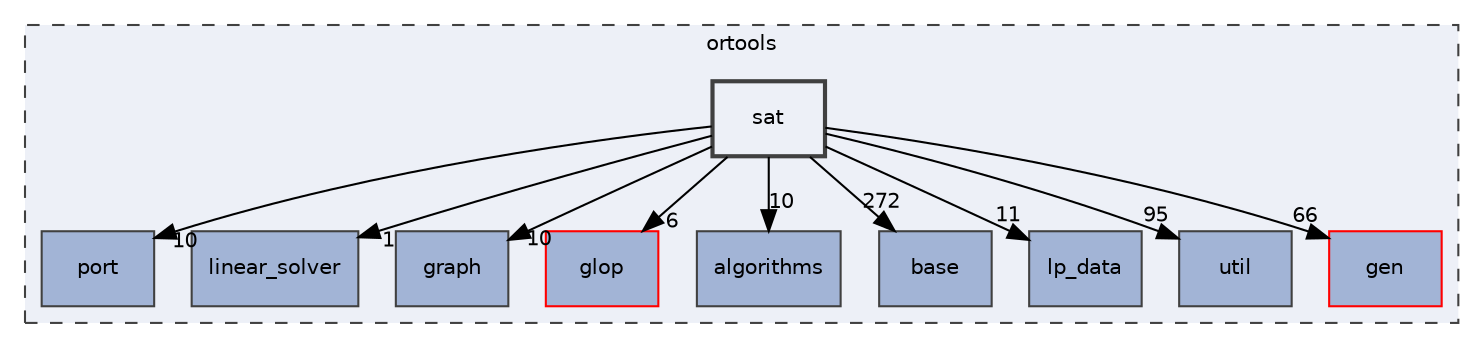 digraph "sat"
{
 // LATEX_PDF_SIZE
  edge [fontname="Helvetica",fontsize="10",labelfontname="Helvetica",labelfontsize="10"];
  node [fontname="Helvetica",fontsize="10",shape=record];
  compound=true
  subgraph clusterdir_a7cc1eeded8f693d0da6c729bc88c45a {
    graph [ bgcolor="#edf0f7", pencolor="grey25", style="filled,dashed,", label="ortools", fontname="Helvetica", fontsize="10", URL="dir_a7cc1eeded8f693d0da6c729bc88c45a.html"]
  dir_1d809996d73818785b8e0bc2ff6c7fae [shape=box, label="port", style="filled,", fillcolor="#a2b4d6", color="grey25", URL="dir_1d809996d73818785b8e0bc2ff6c7fae.html"];
  dir_4d3a5a688e4550f3d7725aaa5ab9c27b [shape=box, label="linear_solver", style="filled,", fillcolor="#a2b4d6", color="grey25", URL="dir_4d3a5a688e4550f3d7725aaa5ab9c27b.html"];
  dir_725f3a5915051842f84e3ea508be2a62 [shape=box, label="graph", style="filled,", fillcolor="#a2b4d6", color="grey25", URL="dir_725f3a5915051842f84e3ea508be2a62.html"];
  dir_747248fa8ec2ebcb4d8ad85ced34db0b [shape=box, label="glop", style="filled,", fillcolor="#a2b4d6", color="red", URL="dir_747248fa8ec2ebcb4d8ad85ced34db0b.html"];
  dir_80dda7a75b0dfcf996988638a63eb03a [shape=box, label="algorithms", style="filled,", fillcolor="#a2b4d6", color="grey25", URL="dir_80dda7a75b0dfcf996988638a63eb03a.html"];
  dir_8f9dc966244f4c6e9b2fa0dee1e4ef1a [shape=box, label="base", style="filled,", fillcolor="#a2b4d6", color="grey25", URL="dir_8f9dc966244f4c6e9b2fa0dee1e4ef1a.html"];
  dir_903a7ff076ee7f01be86992fe717fc82 [shape=box, label="lp_data", style="filled,", fillcolor="#a2b4d6", color="grey25", URL="dir_903a7ff076ee7f01be86992fe717fc82.html"];
  dir_a3328a0ea67a2aaa160c2783ffbaa5dc [shape=box, label="util", style="filled,", fillcolor="#a2b4d6", color="grey25", URL="dir_a3328a0ea67a2aaa160c2783ffbaa5dc.html"];
  dir_b2c6d49957bf5d0c7726edb4b829cd4d [shape=box, label="gen", style="filled,", fillcolor="#a2b4d6", color="red", URL="dir_b2c6d49957bf5d0c7726edb4b829cd4d.html"];
  dir_dddac007a45022d9da6ea1dee012c3b9 [shape=box, label="sat", style="filled,bold,", fillcolor="#edf0f7", color="grey25", URL="dir_dddac007a45022d9da6ea1dee012c3b9.html"];
  }
  dir_dddac007a45022d9da6ea1dee012c3b9->dir_1d809996d73818785b8e0bc2ff6c7fae [headlabel="10", labeldistance=1.5 headhref="dir_000034_000030.html"];
  dir_dddac007a45022d9da6ea1dee012c3b9->dir_4d3a5a688e4550f3d7725aaa5ab9c27b [headlabel="1", labeldistance=1.5 headhref="dir_000034_000023.html"];
  dir_dddac007a45022d9da6ea1dee012c3b9->dir_725f3a5915051842f84e3ea508be2a62 [headlabel="10", labeldistance=1.5 headhref="dir_000034_000015.html"];
  dir_dddac007a45022d9da6ea1dee012c3b9->dir_747248fa8ec2ebcb4d8ad85ced34db0b [headlabel="6", labeldistance=1.5 headhref="dir_000034_000013.html"];
  dir_dddac007a45022d9da6ea1dee012c3b9->dir_80dda7a75b0dfcf996988638a63eb03a [headlabel="10", labeldistance=1.5 headhref="dir_000034_000000.html"];
  dir_dddac007a45022d9da6ea1dee012c3b9->dir_8f9dc966244f4c6e9b2fa0dee1e4ef1a [headlabel="272", labeldistance=1.5 headhref="dir_000034_000002.html"];
  dir_dddac007a45022d9da6ea1dee012c3b9->dir_903a7ff076ee7f01be86992fe717fc82 [headlabel="11", labeldistance=1.5 headhref="dir_000034_000024.html"];
  dir_dddac007a45022d9da6ea1dee012c3b9->dir_a3328a0ea67a2aaa160c2783ffbaa5dc [headlabel="95", labeldistance=1.5 headhref="dir_000034_000040.html"];
  dir_dddac007a45022d9da6ea1dee012c3b9->dir_b2c6d49957bf5d0c7726edb4b829cd4d [headlabel="66", labeldistance=1.5 headhref="dir_000034_000011.html"];
}
